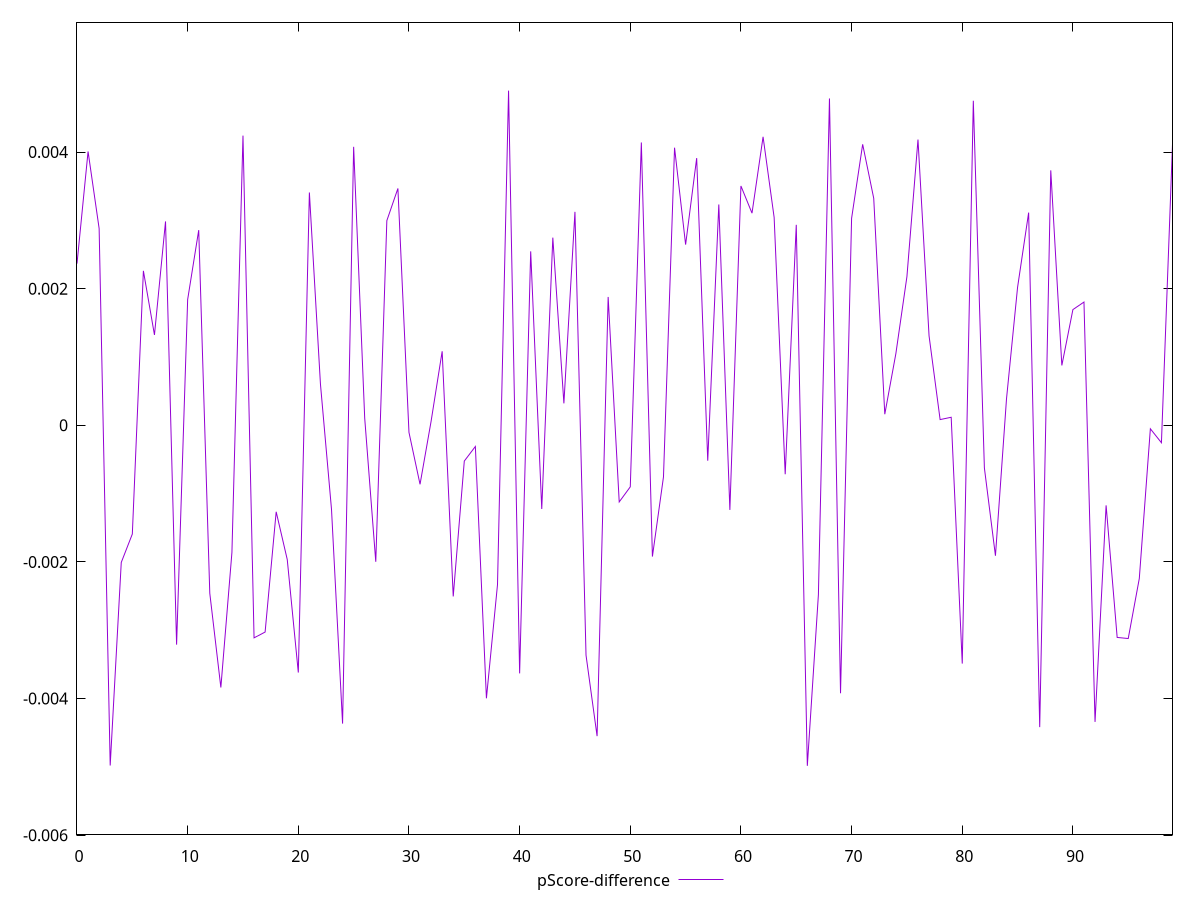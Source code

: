 reset

$pScoreDifference <<EOF
0 0.002367060044623559
1 0.004008246429597517
2 0.0028813690007431503
3 -0.004979572691730549
4 -0.0020072903360717487
5 -0.0015914263606106593
6 0.002261157116351664
7 0.0013232712851400652
8 0.002984309141264796
9 -0.003210454549885222
10 0.0018412714309858913
11 0.002857345832876501
12 -0.0024584567551711456
13 -0.0038379527070565023
14 -0.001861608566730455
15 0.004240872614028279
16 -0.003111029822834843
17 -0.0030260180065373454
18 -0.0012658745463900445
19 -0.0019647152368847953
20 -0.003618875726128956
21 0.003407885508280639
22 0.0006034630215328018
23 -0.0012316325418701424
24 -0.004366504754983402
25 0.004076732333977873
26 0.00010507383869901021
27 -0.0019977342786325347
28 0.002995904436542851
29 0.003467304724733361
30 -0.00010340277135802156
31 -0.0008634799812518024
32 0.00005957191461725131
33 0.0010836339480088664
34 -0.002504923326824303
35 -0.0005232545496831054
36 -0.0003098144858483254
37 -0.003995842658362225
38 -0.002333025833379021
39 0.004899432519928304
40 -0.0036314072338744507
41 0.0025464025147287628
42 -0.0012243891570402066
43 0.002747087480214183
44 0.00032120523876144613
45 0.0031247030235548867
46 -0.003364702914509743
47 -0.004549691950663903
48 0.0018792980442693397
49 -0.0011213083932133938
50 -0.0009004286565259534
51 0.004140028364459758
52 -0.0019210998738877771
53 -0.0007551144799487486
54 0.004063966552554171
55 0.0026448355649638655
56 0.003911661459012505
57 -0.0005184859668563857
58 0.0032322387542405018
59 -0.001238049733246871
60 0.0035035415315139706
61 0.0031057112571737377
62 0.004222918091851158
63 0.0030429366109830935
64 -0.000716322841615491
65 0.002935032985032504
66 -0.004984249353720771
67 -0.002481171800879367
68 0.004784381666465165
69 -0.003922432957857824
70 0.003029500329236101
71 0.004113230359276687
72 0.0033228652438421213
73 0.00016254667402060274
74 0.0010485888073116234
75 0.002176607215294557
76 0.004182528081977777
77 0.0013100438464135333
78 0.00008382087365652047
79 0.0001179281606530358
80 -0.003487739067522533
81 0.004751005638498063
82 -0.0006230790361326788
83 -0.0019092779086214984
84 0.0003887312366455953
85 0.0020204781569591324
86 0.003113660782520067
87 -0.004418170397295529
88 0.003731935678539855
89 0.000876714457935357
90 0.0016941212110355153
91 0.0018044440702081055
92 -0.004341388192369476
93 -0.0011714719044399469
94 -0.0031049644096366458
95 -0.00312104178886774
96 -0.0022422487710513916
97 -0.00005068456680806799
98 -0.00025501614987327725
99 0.004112499132723768
EOF

set key outside below
set xrange [0:99]
set yrange [-0.005984249353720771:0.005899432519928304]
set trange [-0.005984249353720771:0.005899432519928304]
set terminal svg size 640, 500 enhanced background rgb 'white'
set output "reprap/first-meaningful-paint/samples/pages+cached+noexternal/pScore-difference/values.svg"

plot $pScoreDifference title "pScore-difference" with line

reset
